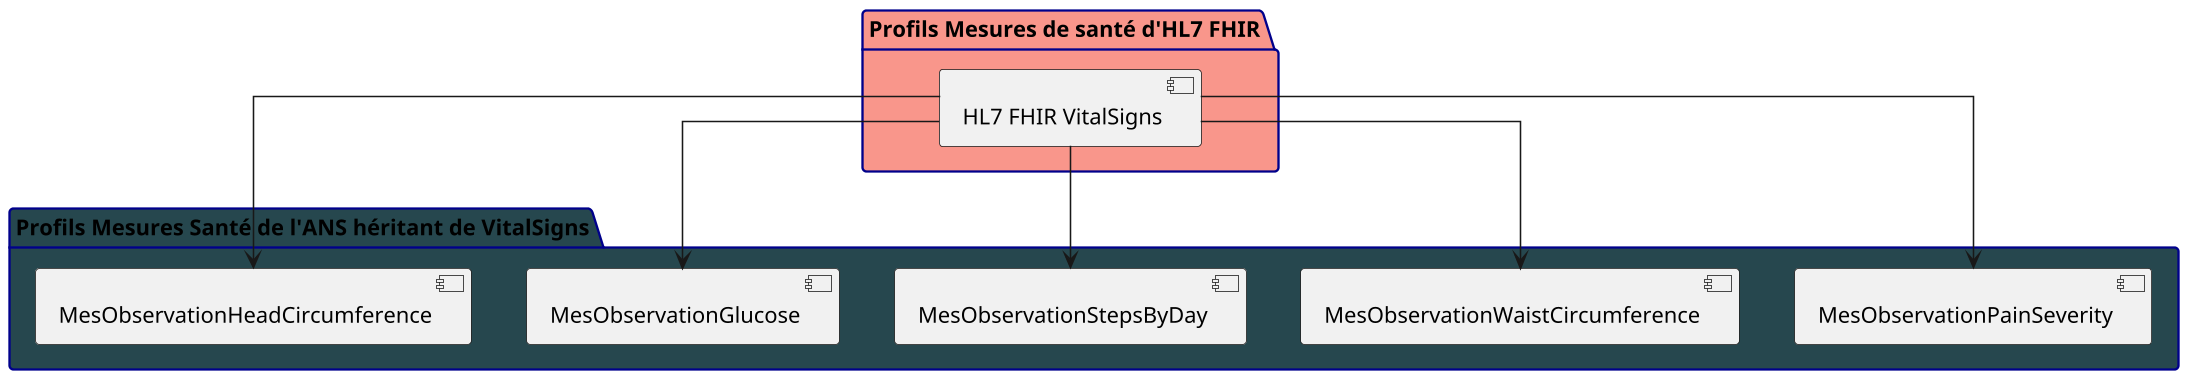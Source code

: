 @startuml

skinparam linetype ortho
skinparam dpi 150
skinparam boxPadding 10
skinparam shadowing false
skinparam packageBackgroundColor LightBlue
skinparam packageBorderColor DarkBlue

package "Profils Mesures de santé d'HL7 FHIR" as HL7 #F9968B {
    [HL7 FHIR VitalSigns]
}


package "Profils Mesures Santé de l'ANS héritant de VitalSigns" as PMSB #26474E {
    [MesObservationPainSeverity]
    [MesObservationWaistCircumference]
    [MesObservationStepsByDay]
    [MesObservationGlucose]
    [MesObservationHeadCircumference]
}

[HL7 FHIR VitalSigns] --> [MesObservationPainSeverity]
[HL7 FHIR VitalSigns] --> [MesObservationWaistCircumference]
[HL7 FHIR VitalSigns] --> [MesObservationStepsByDay]
[HL7 FHIR VitalSigns] --> [MesObservationGlucose]
[HL7 FHIR VitalSigns] --> [MesObservationHeadCircumference]

@enduml